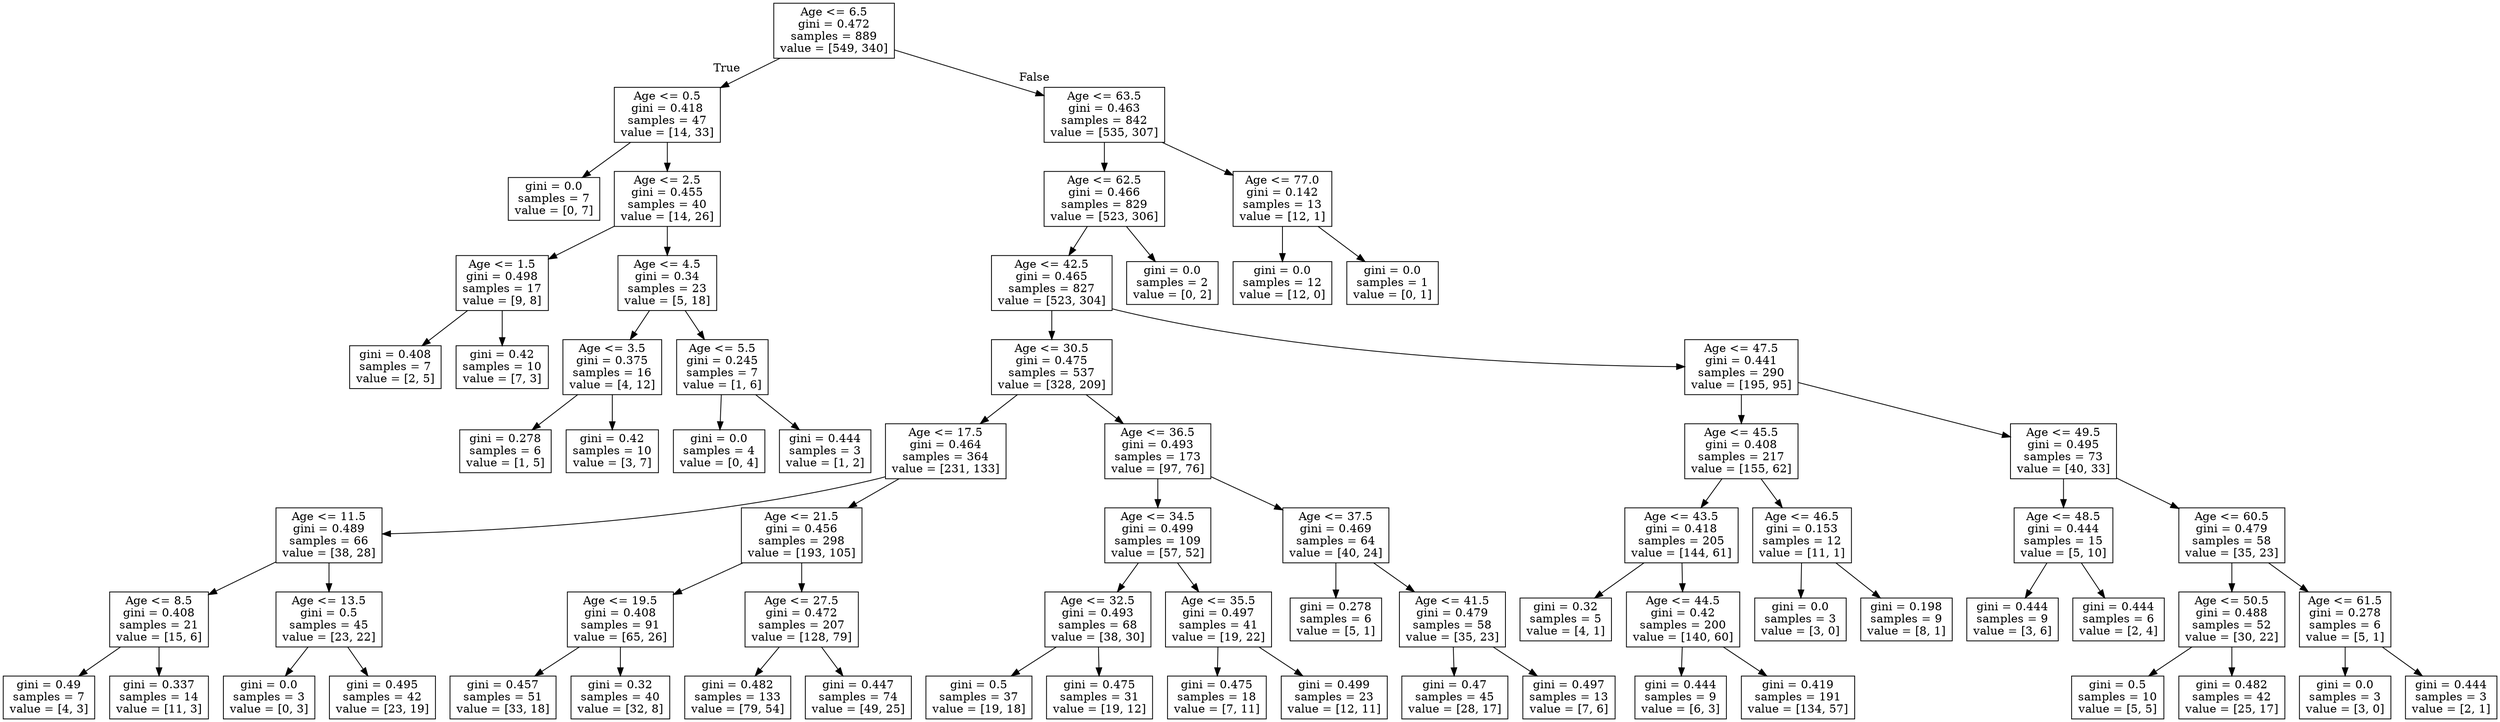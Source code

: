 digraph Tree {
node [shape=box] ;
0 [label="Age <= 6.5\ngini = 0.472\nsamples = 889\nvalue = [549, 340]"] ;
1 [label="Age <= 0.5\ngini = 0.418\nsamples = 47\nvalue = [14, 33]"] ;
0 -> 1 [labeldistance=2.5, labelangle=45, headlabel="True"] ;
2 [label="gini = 0.0\nsamples = 7\nvalue = [0, 7]"] ;
1 -> 2 ;
3 [label="Age <= 2.5\ngini = 0.455\nsamples = 40\nvalue = [14, 26]"] ;
1 -> 3 ;
4 [label="Age <= 1.5\ngini = 0.498\nsamples = 17\nvalue = [9, 8]"] ;
3 -> 4 ;
5 [label="gini = 0.408\nsamples = 7\nvalue = [2, 5]"] ;
4 -> 5 ;
6 [label="gini = 0.42\nsamples = 10\nvalue = [7, 3]"] ;
4 -> 6 ;
7 [label="Age <= 4.5\ngini = 0.34\nsamples = 23\nvalue = [5, 18]"] ;
3 -> 7 ;
8 [label="Age <= 3.5\ngini = 0.375\nsamples = 16\nvalue = [4, 12]"] ;
7 -> 8 ;
9 [label="gini = 0.278\nsamples = 6\nvalue = [1, 5]"] ;
8 -> 9 ;
10 [label="gini = 0.42\nsamples = 10\nvalue = [3, 7]"] ;
8 -> 10 ;
11 [label="Age <= 5.5\ngini = 0.245\nsamples = 7\nvalue = [1, 6]"] ;
7 -> 11 ;
12 [label="gini = 0.0\nsamples = 4\nvalue = [0, 4]"] ;
11 -> 12 ;
13 [label="gini = 0.444\nsamples = 3\nvalue = [1, 2]"] ;
11 -> 13 ;
14 [label="Age <= 63.5\ngini = 0.463\nsamples = 842\nvalue = [535, 307]"] ;
0 -> 14 [labeldistance=2.5, labelangle=-45, headlabel="False"] ;
15 [label="Age <= 62.5\ngini = 0.466\nsamples = 829\nvalue = [523, 306]"] ;
14 -> 15 ;
16 [label="Age <= 42.5\ngini = 0.465\nsamples = 827\nvalue = [523, 304]"] ;
15 -> 16 ;
17 [label="Age <= 30.5\ngini = 0.475\nsamples = 537\nvalue = [328, 209]"] ;
16 -> 17 ;
18 [label="Age <= 17.5\ngini = 0.464\nsamples = 364\nvalue = [231, 133]"] ;
17 -> 18 ;
19 [label="Age <= 11.5\ngini = 0.489\nsamples = 66\nvalue = [38, 28]"] ;
18 -> 19 ;
20 [label="Age <= 8.5\ngini = 0.408\nsamples = 21\nvalue = [15, 6]"] ;
19 -> 20 ;
21 [label="gini = 0.49\nsamples = 7\nvalue = [4, 3]"] ;
20 -> 21 ;
22 [label="gini = 0.337\nsamples = 14\nvalue = [11, 3]"] ;
20 -> 22 ;
23 [label="Age <= 13.5\ngini = 0.5\nsamples = 45\nvalue = [23, 22]"] ;
19 -> 23 ;
24 [label="gini = 0.0\nsamples = 3\nvalue = [0, 3]"] ;
23 -> 24 ;
25 [label="gini = 0.495\nsamples = 42\nvalue = [23, 19]"] ;
23 -> 25 ;
26 [label="Age <= 21.5\ngini = 0.456\nsamples = 298\nvalue = [193, 105]"] ;
18 -> 26 ;
27 [label="Age <= 19.5\ngini = 0.408\nsamples = 91\nvalue = [65, 26]"] ;
26 -> 27 ;
28 [label="gini = 0.457\nsamples = 51\nvalue = [33, 18]"] ;
27 -> 28 ;
29 [label="gini = 0.32\nsamples = 40\nvalue = [32, 8]"] ;
27 -> 29 ;
30 [label="Age <= 27.5\ngini = 0.472\nsamples = 207\nvalue = [128, 79]"] ;
26 -> 30 ;
31 [label="gini = 0.482\nsamples = 133\nvalue = [79, 54]"] ;
30 -> 31 ;
32 [label="gini = 0.447\nsamples = 74\nvalue = [49, 25]"] ;
30 -> 32 ;
33 [label="Age <= 36.5\ngini = 0.493\nsamples = 173\nvalue = [97, 76]"] ;
17 -> 33 ;
34 [label="Age <= 34.5\ngini = 0.499\nsamples = 109\nvalue = [57, 52]"] ;
33 -> 34 ;
35 [label="Age <= 32.5\ngini = 0.493\nsamples = 68\nvalue = [38, 30]"] ;
34 -> 35 ;
36 [label="gini = 0.5\nsamples = 37\nvalue = [19, 18]"] ;
35 -> 36 ;
37 [label="gini = 0.475\nsamples = 31\nvalue = [19, 12]"] ;
35 -> 37 ;
38 [label="Age <= 35.5\ngini = 0.497\nsamples = 41\nvalue = [19, 22]"] ;
34 -> 38 ;
39 [label="gini = 0.475\nsamples = 18\nvalue = [7, 11]"] ;
38 -> 39 ;
40 [label="gini = 0.499\nsamples = 23\nvalue = [12, 11]"] ;
38 -> 40 ;
41 [label="Age <= 37.5\ngini = 0.469\nsamples = 64\nvalue = [40, 24]"] ;
33 -> 41 ;
42 [label="gini = 0.278\nsamples = 6\nvalue = [5, 1]"] ;
41 -> 42 ;
43 [label="Age <= 41.5\ngini = 0.479\nsamples = 58\nvalue = [35, 23]"] ;
41 -> 43 ;
44 [label="gini = 0.47\nsamples = 45\nvalue = [28, 17]"] ;
43 -> 44 ;
45 [label="gini = 0.497\nsamples = 13\nvalue = [7, 6]"] ;
43 -> 45 ;
46 [label="Age <= 47.5\ngini = 0.441\nsamples = 290\nvalue = [195, 95]"] ;
16 -> 46 ;
47 [label="Age <= 45.5\ngini = 0.408\nsamples = 217\nvalue = [155, 62]"] ;
46 -> 47 ;
48 [label="Age <= 43.5\ngini = 0.418\nsamples = 205\nvalue = [144, 61]"] ;
47 -> 48 ;
49 [label="gini = 0.32\nsamples = 5\nvalue = [4, 1]"] ;
48 -> 49 ;
50 [label="Age <= 44.5\ngini = 0.42\nsamples = 200\nvalue = [140, 60]"] ;
48 -> 50 ;
51 [label="gini = 0.444\nsamples = 9\nvalue = [6, 3]"] ;
50 -> 51 ;
52 [label="gini = 0.419\nsamples = 191\nvalue = [134, 57]"] ;
50 -> 52 ;
53 [label="Age <= 46.5\ngini = 0.153\nsamples = 12\nvalue = [11, 1]"] ;
47 -> 53 ;
54 [label="gini = 0.0\nsamples = 3\nvalue = [3, 0]"] ;
53 -> 54 ;
55 [label="gini = 0.198\nsamples = 9\nvalue = [8, 1]"] ;
53 -> 55 ;
56 [label="Age <= 49.5\ngini = 0.495\nsamples = 73\nvalue = [40, 33]"] ;
46 -> 56 ;
57 [label="Age <= 48.5\ngini = 0.444\nsamples = 15\nvalue = [5, 10]"] ;
56 -> 57 ;
58 [label="gini = 0.444\nsamples = 9\nvalue = [3, 6]"] ;
57 -> 58 ;
59 [label="gini = 0.444\nsamples = 6\nvalue = [2, 4]"] ;
57 -> 59 ;
60 [label="Age <= 60.5\ngini = 0.479\nsamples = 58\nvalue = [35, 23]"] ;
56 -> 60 ;
61 [label="Age <= 50.5\ngini = 0.488\nsamples = 52\nvalue = [30, 22]"] ;
60 -> 61 ;
62 [label="gini = 0.5\nsamples = 10\nvalue = [5, 5]"] ;
61 -> 62 ;
63 [label="gini = 0.482\nsamples = 42\nvalue = [25, 17]"] ;
61 -> 63 ;
64 [label="Age <= 61.5\ngini = 0.278\nsamples = 6\nvalue = [5, 1]"] ;
60 -> 64 ;
65 [label="gini = 0.0\nsamples = 3\nvalue = [3, 0]"] ;
64 -> 65 ;
66 [label="gini = 0.444\nsamples = 3\nvalue = [2, 1]"] ;
64 -> 66 ;
67 [label="gini = 0.0\nsamples = 2\nvalue = [0, 2]"] ;
15 -> 67 ;
68 [label="Age <= 77.0\ngini = 0.142\nsamples = 13\nvalue = [12, 1]"] ;
14 -> 68 ;
69 [label="gini = 0.0\nsamples = 12\nvalue = [12, 0]"] ;
68 -> 69 ;
70 [label="gini = 0.0\nsamples = 1\nvalue = [0, 1]"] ;
68 -> 70 ;
}